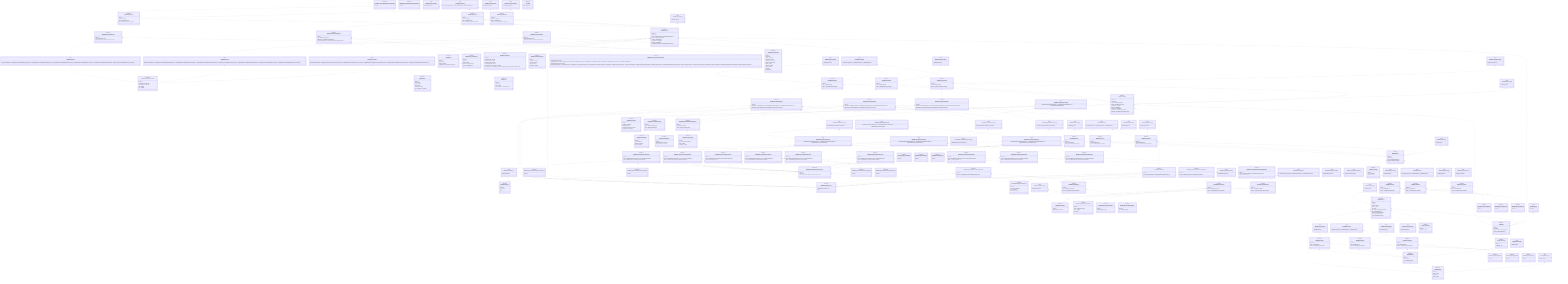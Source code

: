 classDiagram
class JSONDataLabelVAny~T~ {
  <<type>>
  JSONDataLabel#60;T#62;
}
JSONDataLabelVAny~T~ <.. JSONDataLabel~T~


class JSONDataLabel~T~ {
  <<interface>>
  version: 1
  name: string
  unit: T
}



class JSONBaseDataLabelsGroup~From, T~ {
  <<interface>>
  version: 1
  from: From
  choices: JSONSelectableList#60;JSONDataLabel#60;T#62;#62;
}
JSONBaseDataLabelsGroup~From, T~ <.. JSONSelectableList~T, L~
JSONBaseDataLabelsGroup~From, T~ <.. JSONDataLabel~T~


class JSONBaseDataLabels {
  <<interface>>
  version: 1
  table: JSONSelectableList#60;JSONTableDataLabelsParameters#62;
}
JSONBaseDataLabels <.. JSONSelectableList~T, L~
JSONBaseDataLabels <.. JSONTableDataLabelsParameters


class JSONTableDataLabelsParameters {
  <<interface>>
  version: 1
  from: DataLabelsFrom
  index?: number
  dataLabels: string[]
}



class JSONHeavydynDataLabelsGroup {
  <<type>>
  JSONHeavydynDataLabelsGroups[number]
}
JSONHeavydynDataLabelsGroup <.. JSONHeavydynDataLabelsGroups


class JSONHeavydynDataLabelsGroups {
  <<type>>
  [   JSONHeavydynDropDataLabelsGroup,   JSONHeavydynTestDataLabelsGroup,   JSONHeavydynZoneDataLabelsGroup ]
}
JSONHeavydynDataLabelsGroups <.. JSONHeavydynDropDataLabelsGroup
JSONHeavydynDataLabelsGroups <.. JSONHeavydynTestDataLabelsGroup
JSONHeavydynDataLabelsGroups <.. JSONHeavydynZoneDataLabelsGroup


class JSONHeavydynDropDataLabelsGroup {
  <<interface>>
  version: 1
  base: JSONBaseDataLabelsGroup#60;'Drop', HeavydynUnitsNames#62;
  distinct: JSONHeavydynDropDataLabelsGroupDistinct
}
JSONHeavydynDropDataLabelsGroup <.. JSONBaseDataLabelsGroup~From, T~
JSONHeavydynDropDataLabelsGroup <.. JSONHeavydynDropDataLabelsGroupDistinct


class JSONHeavydynDropDataLabelsGroupDistinct {
  <<interface>>
  version: 1
  indexes: JSONSelectableList#60;JSONHeavydynDropIndex#62;
  sequenceName: string
}
JSONHeavydynDropDataLabelsGroupDistinct <.. JSONSelectableList~T, L~
JSONHeavydynDropDataLabelsGroupDistinct <.. JSONHeavydynDropIndex


class JSONHeavydynTestDataLabelsGroup {
  <<interface>>
  version: 1
  base: JSONBaseDataLabelsGroup#60;'Test', HeavydynUnitsNames#62;
  distinct: #123;     readonly version: 1   #125;
}
JSONHeavydynTestDataLabelsGroup <.. JSONBaseDataLabelsGroup~From, T~


class JSONHeavydynTestDataLabelsGroupDistinct {
  <<interface>>
  version: 1
}



class JSONHeavydynZoneDataLabelsGroup {
  <<interface>>
  version: 1
  base: JSONBaseDataLabelsGroup#60;'Zone', HeavydynUnitsNames#62;
  distinct: JSONHeavydynZoneDataLabelsGroupDistinct
}
JSONHeavydynZoneDataLabelsGroup <.. JSONBaseDataLabelsGroup~From, T~
JSONHeavydynZoneDataLabelsGroup <.. JSONHeavydynZoneDataLabelsGroupDistinct


class JSONHeavydynZoneDataLabelsGroupDistinct {
  <<interface>>
  version: 1
}



class JSONMaxidynDataLabelsGroup {
  <<type>>
  JSONMaxidynDataLabelsGroups[number]
}
JSONMaxidynDataLabelsGroup <.. JSONMaxidynDataLabelsGroups


class JSONMaxidynDataLabelsGroups {
  <<type>>
  [   JSONMaxidynDropDataLabelsGroup,   JSONMaxidynTestDataLabelsGroup,   JSONMaxidynZoneDataLabelsGroup ]
}
JSONMaxidynDataLabelsGroups <.. JSONMaxidynDropDataLabelsGroup
JSONMaxidynDataLabelsGroups <.. JSONMaxidynTestDataLabelsGroup
JSONMaxidynDataLabelsGroups <.. JSONMaxidynZoneDataLabelsGroup


class JSONMaxidynDropDataLabelsGroup {
  <<interface>>
  version: 1
  base: JSONBaseDataLabelsGroup#60;'Drop', MaxidynUnitsNames#62;
  distinct: JSONMaxidynDropDataLabelsGroupDistinct
}
JSONMaxidynDropDataLabelsGroup <.. JSONBaseDataLabelsGroup~From, T~
JSONMaxidynDropDataLabelsGroup <.. JSONMaxidynDropDataLabelsGroupDistinct


class JSONMaxidynDropDataLabelsGroupDistinct {
  <<interface>>
  version: 1
  indexes: JSONSelectableList#60;JSONMaxidynDropIndex#62;
}
JSONMaxidynDropDataLabelsGroupDistinct <.. JSONSelectableList~T, L~
JSONMaxidynDropDataLabelsGroupDistinct <.. JSONMaxidynDropIndex


class JSONMaxidynTestDataLabelsGroup {
  <<interface>>
  version: 1
  base: JSONBaseDataLabelsGroup#60;'Test', MaxidynUnitsNames#62;
  distinct: #123;     readonly version: 1   #125;
}
JSONMaxidynTestDataLabelsGroup <.. JSONBaseDataLabelsGroup~From, T~


class JSONMaxidynTestDataLabelsGroupDistinct {
  <<interface>>
  version: 1
}



class JSONMaxidynZoneDataLabelsGroup {
  <<interface>>
  version: 1
  base: JSONBaseDataLabelsGroup#60;'Zone', MaxidynUnitsNames#62;
  distinct: JSONMaxidynZoneDataLabelsGroupDistinct
}
JSONMaxidynZoneDataLabelsGroup <.. JSONBaseDataLabelsGroup~From, T~
JSONMaxidynZoneDataLabelsGroup <.. JSONMaxidynZoneDataLabelsGroupDistinct


class JSONMaxidynZoneDataLabelsGroupDistinct {
  <<interface>>
  version: 1
}



class JSONMinidynDataLabelsGroup {
  <<type>>
  JSONMinidynDataLabelsGroups[number]
}
JSONMinidynDataLabelsGroup <.. JSONMinidynDataLabelsGroups


class JSONMinidynDataLabelsGroups {
  <<type>>
  [   JSONMinidynDropDataLabelsGroup,   JSONMinidynTestDataLabelsGroup,   JSONMinidynZoneDataLabelsGroup ]
}
JSONMinidynDataLabelsGroups <.. JSONMinidynDropDataLabelsGroup
JSONMinidynDataLabelsGroups <.. JSONMinidynTestDataLabelsGroup
JSONMinidynDataLabelsGroups <.. JSONMinidynZoneDataLabelsGroup


class AnyJSONMinidynDropDataLabelsGroup {
  <<type>>
  JSONMinidynDropDataLabelsGroup
}
AnyJSONMinidynDropDataLabelsGroup <.. JSONMinidynDropDataLabelsGroup


class JSONMinidynDropDataLabelsGroup {
  <<interface>>
  version: 1
  base: JSONBaseDataLabelsGroup#60;'Drop', MinidynUnitsNames#62;
  distinct: JSONMinidynDropDataLabelsGroupDistinct
}
JSONMinidynDropDataLabelsGroup <.. JSONBaseDataLabelsGroup~From, T~
JSONMinidynDropDataLabelsGroup <.. JSONMinidynDropDataLabelsGroupDistinct


class JSONMinidynDropDataLabelsGroupDistinct {
  <<interface>>
  version: 1
  indexes: JSONSelectableList#60;JSONMinidynDropIndex#62;
}
JSONMinidynDropDataLabelsGroupDistinct <.. JSONSelectableList~T, L~
JSONMinidynDropDataLabelsGroupDistinct <.. JSONMinidynDropIndex


class JSONMinidynTestDataLabelsGroup {
  <<interface>>
  version: 1
  base: JSONBaseDataLabelsGroup#60;'Test', MinidynUnitsNames#62;
  distinct: JSONMinidynTestDataLabelsGroupDistinct
}
JSONMinidynTestDataLabelsGroup <.. JSONBaseDataLabelsGroup~From, T~
JSONMinidynTestDataLabelsGroup <.. JSONMinidynTestDataLabelsGroupDistinct


class JSONMinidynTestDataLabelsGroupDistinct {
  <<interface>>
  version: 1
}



class JSONMinidynZoneDataLabelsGroup {
  <<interface>>
  version: 1
  base: JSONBaseDataLabelsGroup#60;'Zone', MinidynUnitsNames#62;
  distinct: JSONMinidynZoneDataLabelsGroupDistinct
}
JSONMinidynZoneDataLabelsGroup <.. JSONBaseDataLabelsGroup~From, T~
JSONMinidynZoneDataLabelsGroup <.. JSONMinidynZoneDataLabelsGroupDistinct


class JSONMinidynZoneDataLabelsGroupDistinct {
  <<interface>>
  version: 1
}



class JSONDataValueVAny {
  <<type>>
  JSONDataValue
}
JSONDataValueVAny <.. JSONDataValue


class JSONDataValue {
  <<interface>>
  version: 1
  category: string
  label: string
  value: number
}



class JSONBaseDropVAny {
  <<type>>
  JSONBaseDrop
}
JSONBaseDropVAny <.. JSONBaseDrop


class JSONBaseDrop {
  <<interface>>
  version: 1
  index: number
  data: JSONDataValue[]
}
JSONBaseDrop <.. JSONDataValue


class JSONBaseDropIndexVAny {
  <<type>>
  JSONBaseDropIndex
}
JSONBaseDropIndexVAny <.. JSONBaseDropIndex


class JSONBaseDropIndex {
  <<interface>>
  version: 1
  displayedIndex: number
}



class JSONHeavydynDropVAny {
  <<type>>
  JSONHeavydynDrop
}
JSONHeavydynDropVAny <.. JSONHeavydynDrop


class JSONHeavydynDrop {
  <<interface>>
  version: 1
  base: JSONBaseDrop
  distinct: JSONHeavydynDropDistinct
}
JSONHeavydynDrop <.. JSONBaseDrop
JSONHeavydynDrop <.. JSONHeavydynDropDistinct


class JSONHeavydynDropDistinct {
  <<interface>>
  version: 1
}



class JSONHeavydynDropIndexVAny {
  <<type>>
  JSONHeavydynDropIndex
}
JSONHeavydynDropIndexVAny <.. JSONHeavydynDropIndex


class JSONHeavydynDropIndex {
  <<interface>>
  version: 1
  base: JSONBaseDropIndex
  distinct: JSONHeavydynDropIndexDistinct
}
JSONHeavydynDropIndex <.. JSONBaseDropIndex
JSONHeavydynDropIndex <.. JSONHeavydynDropIndexDistinct


class JSONHeavydynDropIndexDistinct {
  <<interface>>
  version: 1
  type: HeavydynDropType
  value: number
  unit: string
}



class JSONMaxidynDropVAny {
  <<type>>
  JSONMaxidynDrop
}
JSONMaxidynDropVAny <.. JSONMaxidynDrop


class JSONMaxidynDrop {
  <<interface>>
  version: 1
  base: JSONBaseDrop
  distinct: JSONMaxidynDropDistinct
}
JSONMaxidynDrop <.. JSONBaseDrop
JSONMaxidynDrop <.. JSONMaxidynDropDistinct


class JSONMaxidynDropDistinct {
  <<interface>>
  version: 1
}



class JSONMaxidynDropIndexVAny {
  <<type>>
  JSONMaxidynDropIndex
}
JSONMaxidynDropIndexVAny <.. JSONMaxidynDropIndex


class JSONMaxidynDropIndex {
  <<interface>>
  version: 1
  base: JSONBaseDropIndex
  distinct: JSONMaxidynDropIndexDistinct
}
JSONMaxidynDropIndex <.. JSONBaseDropIndex
JSONMaxidynDropIndex <.. JSONMaxidynDropIndexDistinct


class JSONMaxidynDropIndexDistinct {
  <<interface>>
  version: 1
  type: MaxidynDropType
}



class JSONMinidynDropVAny {
  <<type>>
  JSONMinidynDrop
}
JSONMinidynDropVAny <.. JSONMinidynDrop


class JSONMinidynDrop {
  <<interface>>
  version: 1
  base: JSONBaseDrop
  distinct: JSONMinidynDropDistinct
}
JSONMinidynDrop <.. JSONBaseDrop
JSONMinidynDrop <.. JSONMinidynDropDistinct


class JSONMinidynDropDistinct {
  <<interface>>
  version: 1
}



class JSONMinidynDropIndexVAny {
  <<type>>
  JSONMinidynDropIndex
}
JSONMinidynDropIndexVAny <.. JSONMinidynDropIndex


class JSONMinidynDropIndex {
  <<interface>>
  version: 1
  base: JSONBaseDropIndex
  distinct: JSONMinidynDropIndexDistinct
}
JSONMinidynDropIndex <.. JSONBaseDropIndex
JSONMinidynDropIndex <.. JSONMinidynDropIndexDistinct


class JSONMinidynDropIndexDistinct {
  <<interface>>
  version: 1
  type: MinidynDropType
}



class JSONMachineDrop {
  <<type>>
  JSONHeavydynDrop | JSONMaxidynDrop | JSONMinidynDrop
}
JSONMachineDrop <.. JSONHeavydynDrop
JSONMachineDrop <.. JSONMaxidynDrop
JSONMachineDrop <.. JSONMinidynDrop


class JSONMachineDropIndex {
  <<type>>
  | JSONHeavydynDropIndex   | JSONMaxidynDropIndex   | JSONMinidynDropIndex
}
JSONMachineDropIndex <.. JSONHeavydynDropIndex
JSONMachineDropIndex <.. JSONMaxidynDropIndex
JSONMachineDropIndex <.. JSONMinidynDropIndex


class JSONFieldVAny {
  <<type>>
  JSONField
}
JSONFieldVAny <.. JSONField


class JSONField {
  <<interface>>
  version: 1
  label: string
  value: boolean | number | string
  settings: JSONFieldSettings
}
JSONField <.. JSONFieldSettings


class JSONFieldSettings {
  <<interface>>
  version: 1
  readOnly?: true
}



class JSONMathUnit~PossibleUnits~ {
  <<interface>>
  version: 1
  currentUnit: PossibleUnits
  currentPrecision: number
  max: number
  min?: number
}



class JSONHeavydynUnits {
  <<type>>
  HeavydynUnitsSkeleton#60;   JSONMathUnit#60;PossibleHeavydynDeflectionUnits#62;,   JSONMathUnit#60;PossibleHeavydynForceUnits#62;,   JSONMathUnit#60;PossibleHeavydynTemperatureUnits#62;,   JSONMathUnit#60;PossibleHeavydynDistanceUnits#62;,   JSONMathUnit#60;PossibleHeavydynTimeUnits#62; #62;
}
JSONHeavydynUnits <.. JSONMathUnit~PossibleUnits~


class JSONMaxidynUnits {
  <<type>>
  MaxidynUnitsSkeleton#60;   JSONMathUnit#60;PossibleMaxidynModulusUnits#62;,   JSONMathUnit#60;PossibleMaxidynStiffnessUnits#62;,   JSONMathUnit#60;PossibleMaxidynDeflectionUnits#62;,   JSONMathUnit#60;PossibleMaxidynForceUnits#62;,   JSONMathUnit#60;PossibleMaxidynDistanceUnits#62;,   JSONMathUnit#60;PossibleMaxidynTimeUnits#62;,   JSONMathUnit#60;PossibleMaxidynPercentageUnits#62; #62;
}
JSONMaxidynUnits <.. JSONMathUnit~PossibleUnits~


class JSONMinidynUnits {
  <<type>>
  MinidynUnitsSkeleton#60;   JSONMathUnit#60;PossibleMinidynModulusUnits#62;,   JSONMathUnit#60;PossibleMinidynStiffnessUnits#62;,   JSONMathUnit#60;PossibleMinidynDeflectionUnits#62;,   JSONMathUnit#60;PossibleMinidynForceUnits#62;,   JSONMathUnit#60;PossibleMinidynTimeUnits#62;,   JSONMathUnit#60;PossibleMinidynPercentageUnits#62; #62;
}
JSONMinidynUnits <.. JSONMathUnit~PossibleUnits~


class JSONOverlay {
  <<interface>>
  version: 1
  name: string
  opacity?: number
  coordinates?: #123;     nw: LngLat     se: LngLat   #125;
}



class JSONBasePointVAny {
  <<type>>
  JSONBasePoint
}
JSONBasePointVAny <.. JSONBasePoint


class JSONBasePoint {
  <<interface>>
  version: 1
  id: string
  number: number
  index: number
  date: string
  coordinates: mapboxgl.LngLatLike
  data: JSONDataValue[]
  settings: JSONPointSettings
  information: JSONField[]
  drops: JSONMachineDrop[]
}
JSONBasePoint <.. JSONDataValue
JSONBasePoint <.. JSONPointSettings
JSONBasePoint <.. JSONField
JSONBasePoint <.. JSONMachineDrop


class JSONPointSettings {
  <<interface>>
  version: 1
  isVisible: boolean
}



class JSONHeavydynPointVAny {
  <<type>>
  JSONHeavydynPoint
}
JSONHeavydynPointVAny <.. JSONHeavydynPoint


class JSONHeavydynPoint {
  <<interface>>
  version: 1
  base: JSONBasePoint
  distinct: JSONHeavydynPointDistinct
}
JSONHeavydynPoint <.. JSONBasePoint
JSONHeavydynPoint <.. JSONHeavydynPointDistinct


class JSONHeavydynPointDistinct {
  <<interface>>
  version: 1
}



class JSONMaxidynPointVAny {
  <<type>>
  JSONMaxidynPoint
}
JSONMaxidynPointVAny <.. JSONMaxidynPoint


class JSONMaxidynPoint {
  <<interface>>
  version: 1
  base: JSONBasePoint
  distinct: JSONMaxidynPointDistinct
}
JSONMaxidynPoint <.. JSONBasePoint
JSONMaxidynPoint <.. JSONMaxidynPointDistinct


class JSONMaxidynPointDistinct {
  <<interface>>
  version: 1
}



class JSONMinidynPointVAny {
  <<type>>
  JSONMinidynPoint
}
JSONMinidynPointVAny <.. JSONMinidynPoint


class JSONMinidynPoint {
  <<interface>>
  version: 1
  base: JSONBasePoint
  distinct: JSONMinidynPointDistinct
}
JSONMinidynPoint <.. JSONBasePoint
JSONMinidynPoint <.. JSONMinidynPointDistinct


class JSONMinidynPointDistinct {
  <<interface>>
  version: 1
}



class JSONMachinePoint {
  <<type>>
  JSONHeavydynPoint | JSONMaxidynPoint | JSONMinidynPoint
}
JSONMachinePoint <.. JSONHeavydynPoint
JSONMachinePoint <.. JSONMaxidynPoint
JSONMachinePoint <.. JSONMinidynPoint


class JSONBaseProjectVAny {
  <<type>>
  JSONBaseProject
}
JSONBaseProjectVAny <.. JSONBaseProject


class JSONBaseProject {
  <<interface>>
  version: 1
  name: string
  reports: JSONSelectableList#60;JSONMachineReport#62;
  settings: JSONProjectSettings
  overlays: JSONOverlay[]
  information: JSONField[]
  hardware: JSONField[]
  acquisitionParameters: JSONAcquisitionParameters
}
JSONBaseProject <.. JSONSelectableList~T, L~
JSONBaseProject <.. JSONMachineReport
JSONBaseProject <.. JSONProjectSettings
JSONBaseProject <.. JSONOverlay
JSONBaseProject <.. JSONField
JSONBaseProject <.. JSONAcquisitionParameters


class JSONProjectSettings {
  <<interface>>
  version: 1
  arePointsVisible: boolean
  arePointsLinked: boolean
  arePointsLocked: boolean
  areOverlaysVisible: boolean
  pointsState: 'value' | 'number' | 'nothing'
  map: #123;     version: 1     styleIndex: number     coordinates: LngLat | null     zoom: number | null   #125;
}



class JSONAcquisitionParameters {
  <<interface>>
  version: 1
  nbSamples: number
  frequency: number
  preTrig: number
  smoothing?: boolean
}



class JSONHeavydynProjectVAny {
  <<type>>
  JSONHeavydynProject
}
JSONHeavydynProjectVAny <.. JSONHeavydynProject


class JSONHeavydynProject {
  <<interface>>
  version: 1
  machine: 'Heavydyn'
  base: JSONBaseProject
  distinct: JSONHeavydynProjectDistinct
}
JSONHeavydynProject <.. JSONBaseProject
JSONHeavydynProject <.. JSONHeavydynProjectDistinct


class JSONHeavydynProjectDistinct {
  <<interface>>
  version: 1
  units: JSONHeavydynUnits
  calibrations: JSONHeavydynCalibrations
  correctionParameters?: JSONHeavydynCorrectionParameters
}
JSONHeavydynProjectDistinct <.. JSONHeavydynUnits
JSONHeavydynProjectDistinct <.. JSONHeavydynCalibrations
JSONHeavydynProjectDistinct <.. JSONHeavydynCorrectionParameters


class JSONHeavydynCalibrations {
  <<interface>>
  version: 1
  date: string
  dPlate: number
  channels: JSONChannel[]
  sensors: JSONSensor[]
}
JSONHeavydynCalibrations <.. JSONChannel
JSONHeavydynCalibrations <.. JSONSensor


class JSONChannel {
  <<interface>>
  version: 1
  name: string
  position: string
  gain: number
  acquisition: number
  type: 'LoadCell' | 'Geophone'
}



class JSONSensor {
  <<interface>>
  version: 1
  name: string
  gain: number
  type: 'AirTemp' | 'SurfTemp' | 'Dmi'
}



class JSONHeavydynCorrectionParameters {
  <<interface>>
  isLoadCorrection: boolean
  loadParameters: #123;     // Or boolean instead of optional object     loadReferenceSource: SelectableList#60;       LoadReferenceSourceList[number],       LoadReferenceSourceList     #62;     customValue: MathNumber   #125;
  isTemperatureCorrection: boolean
  temperatureParameters: #123;     // Temperature from #62; Temperature to     temperatureFromSource: SelectableList#60;       TemperatureFromSourceList[number],       TemperatureFromSourceList     #62;     average: SelectableList#60;       TemperatureAverageList[number],       TemperatureAverageList     #62;     customValue: MathNumber     temperatureTo: number // Given by the user, in France 15 deg celsius by default     structureType: SelectableList#60;       TemperatureStructureTypeList[number],       TemperatureStructureTypeList     #62;   #125;
}



class JSONMaxidynProjectVAny {
  <<type>>
  JSONMaxidynProject
}
JSONMaxidynProjectVAny <.. JSONMaxidynProject


class JSONMaxidynProject {
  <<interface>>
  version: 1
  machine: 'Maxidyn'
  base: JSONBaseProject
  distinct: JSONMaxidynProjectDistinct
}
JSONMaxidynProject <.. JSONBaseProject
JSONMaxidynProject <.. JSONMaxidynProjectDistinct


class JSONMaxidynProjectDistinct {
  <<interface>>
  version: 1
  units: JSONMaxidynUnits
  bearingParameters: JSONBearingParameters
}
JSONMaxidynProjectDistinct <.. JSONMaxidynUnits
JSONMaxidynProjectDistinct <.. JSONBearingParameters


class JSONMinidynProjectVAny {
  <<type>>
  JSONMinidynProject
}
JSONMinidynProjectVAny <.. JSONMinidynProject


class JSONMinidynProject {
  <<interface>>
  version: 1
  machine: 'Minidyn'
  base: JSONBaseProject
  distinct: JSONMinidynProjectDistinct
}
JSONMinidynProject <.. JSONBaseProject
JSONMinidynProject <.. JSONMinidynProjectDistinct


class JSONMinidynProjectDistinct {
  <<interface>>
  version: 1
  units: JSONMinidynUnits
  bearingParameters: JSONBearingParameters
}
JSONMinidynProjectDistinct <.. JSONMinidynUnits
JSONMinidynProjectDistinct <.. JSONBearingParameters


class JSONMachineProject {
  <<type>>
  | JSONHeavydynProject   | JSONMaxidynProject   | JSONMinidynProject
}
JSONMachineProject <.. JSONHeavydynProject
JSONMachineProject <.. JSONMaxidynProject
JSONMachineProject <.. JSONMinidynProject


class JSONBearingParameters {
  <<interface>>
  version: 1
  name: string
  algoBearing: string
  hasQuality: boolean
  algoProcessing1: string
  algoProcessing2: string
  dPlate: number
  cPoisson: number
  fForme: number
  k: number
  alpha: number
}



class JSONBaseReportVAny {
  <<type>>
  JSONBaseReport
}
JSONBaseReportVAny <.. JSONBaseReport


class JSONBaseReport {
  <<interface>>
  version: 1
  name: string
  zones: JSONMachineZone[]
  settings: JSONReportSettings
  screenshots: number[]
  platform: JSONField[]
  information: JSONField[]
  dataLabels: JSONBaseDataLabels
  thresholds: JSONBaseThresholdsSettings
}
JSONBaseReport <.. JSONMachineZone
JSONBaseReport <.. JSONReportSettings
JSONBaseReport <.. JSONField
JSONBaseReport <.. JSONBaseDataLabels
JSONBaseReport <.. JSONBaseThresholdsSettings


class JSONBaseThresholdsSettings {
  <<interface>>
  version: 1
  colors: JSONThresholdColors
  inputs: JSONThresholdInputs
}
JSONBaseThresholdsSettings <.. JSONThresholdColors
JSONBaseThresholdsSettings <.. JSONThresholdInputs


class JSONThresholdColors {
  <<interface>>
  version: 1
  low: ColorName
  middle: ColorName
  high: ColorName
}



class JSONThresholdInputs {
  <<interface>>
  version: 1
  isRequiredARange: boolean
  isOptionalARange: boolean
}



class JSONReportSettings {
  <<interface>>
  version: 1
  iconName: IconName
  isVisible: boolean
  colorization: ReportColorization
  groupBy: ReportGroupBy
}



class JSONHeavydynReportVAny {
  <<type>>
  JSONHeavydynReport
}
JSONHeavydynReportVAny <.. JSONHeavydynReport


class JSONHeavydynReport {
  <<interface>>
  version: 1
  base: JSONBaseReport
  distinct: JSONHeavydynReportDistinct
}
JSONHeavydynReport <.. JSONBaseReport
JSONHeavydynReport <.. JSONHeavydynReportDistinct


class JSONHeavydynReportDistinct {
  <<interface>>
  version: 1
  dataLabels: JSONSelectableList#60;     JSONHeavydynDataLabelsGroup,     JSONHeavydynDataLabelsGroups   #62;
  thresholds: HeavydynUnitsSkeleton#60;JSONDistinctThresholdsConfiguration#62;
}
JSONHeavydynReportDistinct <.. JSONSelectableList~T, L~
JSONHeavydynReportDistinct <.. JSONHeavydynDataLabelsGroup
JSONHeavydynReportDistinct <.. JSONHeavydynDataLabelsGroups
JSONHeavydynReportDistinct <.. JSONDistinctThresholdsConfiguration


class JSONMaxidynReportVAny {
  <<type>>
  JSONMaxidynReport
}
JSONMaxidynReportVAny <.. JSONMaxidynReport


class JSONMaxidynReport {
  <<interface>>
  version: 1
  base: JSONBaseReport
  distinct: JSONMaxidynReportDistinct
}
JSONMaxidynReport <.. JSONBaseReport
JSONMaxidynReport <.. JSONMaxidynReportDistinct


class JSONMaxidynReportDistinct {
  <<interface>>
  version: 1
  dataLabels: JSONSelectableList#60;     JSONMaxidynDataLabelsGroup,     JSONMaxidynDataLabelsGroups   #62;
  thresholds: MaxidynUnitsSkeleton#60;JSONDistinctThresholdsConfiguration#62;
}
JSONMaxidynReportDistinct <.. JSONSelectableList~T, L~
JSONMaxidynReportDistinct <.. JSONMaxidynDataLabelsGroup
JSONMaxidynReportDistinct <.. JSONMaxidynDataLabelsGroups
JSONMaxidynReportDistinct <.. JSONDistinctThresholdsConfiguration


class JSONMinidynReportVAny {
  <<type>>
  JSONMinidynReport
}
JSONMinidynReportVAny <.. JSONMinidynReport


class JSONMinidynReport {
  <<interface>>
  version: 1
  base: JSONBaseReport
  distinct: JSONMinidynReportDistinct
}
JSONMinidynReport <.. JSONBaseReport
JSONMinidynReport <.. JSONMinidynReportDistinct


class JSONMinidynReportDistinct {
  <<interface>>
  version: 1
  dataLabels: JSONSelectableList#60;     JSONMinidynDataLabelsGroup,     JSONMinidynDataLabelsGroups   #62;
  thresholds: MinidynUnitsSkeleton#60;JSONDistinctThresholdsConfiguration#62;
}
JSONMinidynReportDistinct <.. JSONSelectableList~T, L~
JSONMinidynReportDistinct <.. JSONMinidynDataLabelsGroup
JSONMinidynReportDistinct <.. JSONMinidynDataLabelsGroups
JSONMinidynReportDistinct <.. JSONDistinctThresholdsConfiguration


class JSONMachineReport {
  <<type>>
  | JSONHeavydynReport   | JSONMaxidynReport   | JSONMinidynReport
}
JSONMachineReport <.. JSONHeavydynReport
JSONMachineReport <.. JSONMaxidynReport
JSONMachineReport <.. JSONMinidynReport


class JSONMachineDataLabelsGroup {
  <<type>>
  | JSONHeavydynDataLabelsGroup   | JSONMaxidynDataLabelsGroup   | JSONMinidynDataLabelsGroup
}
JSONMachineDataLabelsGroup <.. JSONHeavydynDataLabelsGroup
JSONMachineDataLabelsGroup <.. JSONMaxidynDataLabelsGroup
JSONMachineDataLabelsGroup <.. JSONMinidynDataLabelsGroup


class JSONMachineDataLabelsGroups {
  <<type>>
  | JSONHeavydynDataLabelsGroups   | JSONMaxidynDataLabelsGroups   | JSONMinidynDataLabelsGroups
}
JSONMachineDataLabelsGroups <.. JSONHeavydynDataLabelsGroups
JSONMachineDataLabelsGroups <.. JSONMaxidynDataLabelsGroups
JSONMachineDataLabelsGroups <.. JSONMinidynDataLabelsGroups


class JSONCustomThreshold {
  <<interface>>
  version: 1
  type: CustomThresholdType
  value: number
  valueHigh: number
}



class JSONDistinctThresholdsConfiguration {
  <<interface>>
  version: 1
  selectedIndex: number
  custom: JSONCustomThreshold
}
JSONDistinctThresholdsConfiguration <.. JSONCustomThreshold


class JSONBaseZoneVAny {
  <<type>>
  JSONBaseZone
}
JSONBaseZoneVAny <.. JSONBaseZone


class JSONBaseZone {
  <<interface>>
  version: 1
  name: string
  points: JSONMachinePoint[]
  settings: JSONZoneSettings
}
JSONBaseZone <.. JSONMachinePoint
JSONBaseZone <.. JSONZoneSettings


class JSONZoneSettings {
  <<interface>>
  version: 1
  color: ColorName
  isVisible: boolean
}



class JSONHeavydynZoneVAny {
  <<type>>
  JSONHeavydynZone
}
JSONHeavydynZoneVAny <.. JSONHeavydynZone


class JSONHeavydynZone {
  <<interface>>
  version: 1
  base: JSONBaseZone
  distinct: JSONHeavydynZoneDistinct
}
JSONHeavydynZone <.. JSONBaseZone
JSONHeavydynZone <.. JSONHeavydynZoneDistinct


class JSONHeavydynZoneDistinct {
  <<interface>>
  version: 1
}



class JSONMaxidynZoneVAny {
  <<type>>
  JSONMaxidynZone
}
JSONMaxidynZoneVAny <.. JSONMaxidynZone


class JSONMaxidynZone {
  <<interface>>
  version: 1
  base: JSONBaseZone
  distinct: JSONMaxidynZoneDistinct
}
JSONMaxidynZone <.. JSONBaseZone
JSONMaxidynZone <.. JSONMaxidynZoneDistinct


class JSONMaxidynZoneDistinct {
  <<interface>>
  version: 1
}



class JSONMinidynZoneVAny {
  <<type>>
  JSONMinidynZone
}
JSONMinidynZoneVAny <.. JSONMinidynZone


class JSONMinidynZone {
  <<interface>>
  version: 1
  base: JSONBaseZone
  distinct: JSONMinidynZoneDistinct
}
JSONMinidynZone <.. JSONBaseZone
JSONMinidynZone <.. JSONMinidynZoneDistinct


class JSONMinidynZoneDistinct {
  <<interface>>
  version: 1
}



class JSONMachineZone {
  <<type>>
  JSONHeavydynZone | JSONMaxidynZone | JSONMinidynZone
}
JSONMachineZone <.. JSONHeavydynZone
JSONMachineZone <.. JSONMaxidynZone
JSONMachineZone <.. JSONMinidynZone


class JSONSelectableList~T, L~ {
  <<interface>>
  selectedIndex: number | null
  list: L
}



class AnyJSON {
  <<interface>>
  [key: string]: any
}